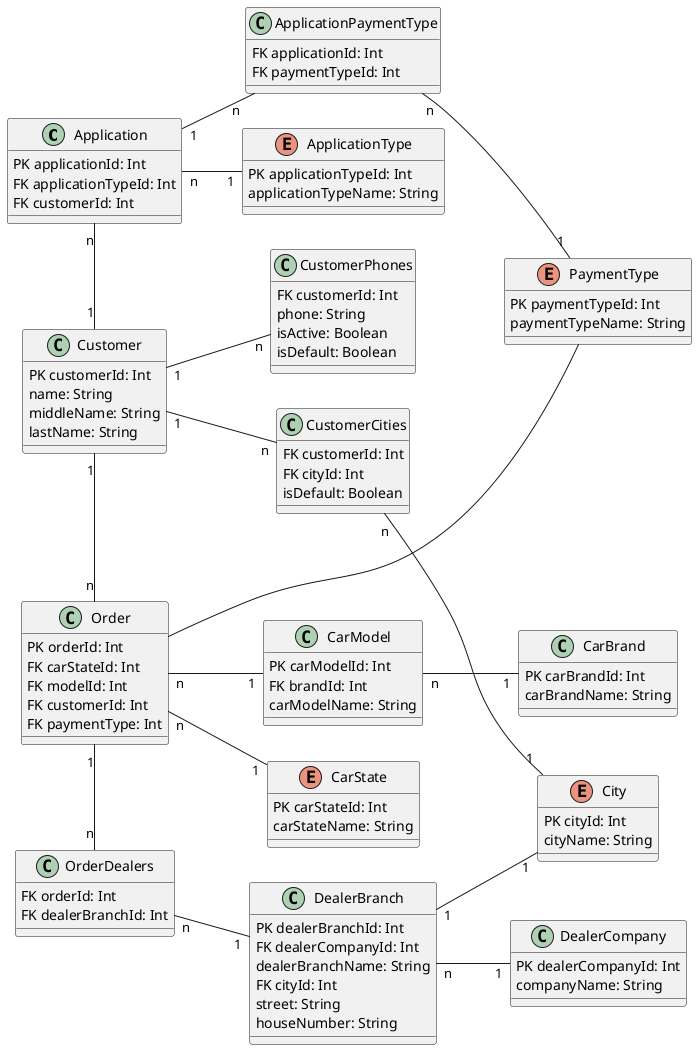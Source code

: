 @startuml Автоспот: физическая модель данных заказа

left to right direction

class Application {
    PK applicationId: Int
    FK applicationTypeId: Int
    FK customerId: Int
}

enum ApplicationType {
    PK applicationTypeId: Int
    applicationTypeName: String
}

enum PaymentType {
    PK paymentTypeId: Int
    paymentTypeName: String
}

class ApplicationPaymentType {
    FK applicationId: Int
    FK paymentTypeId: Int
}

class Customer {
    PK customerId: Int
    name: String
    middleName: String
    lastName: String
}

class CustomerPhones {
    FK customerId: Int
    phone: String
    isActive: Boolean
    isDefault: Boolean
}

class CustomerCities {
    FK customerId: Int
    FK cityId: Int
    isDefault: Boolean
}

enum City {
    PK cityId: Int
    cityName: String
}

class Order {
    PK orderId: Int
    FK carStateId: Int
    FK modelId: Int
    FK customerId: Int
    FK paymentType: Int 
}

enum CarState {
    PK carStateId: Int
    carStateName: String
}

class CarBrand {
    PK carBrandId: Int
    carBrandName: String
}

class CarModel {
    PK carModelId: Int
    FK brandId: Int
    carModelName: String
}

class OrderDealers {
    FK orderId: Int
    FK dealerBranchId: Int
}

class DealerCompany {
    PK dealerCompanyId: Int
    companyName: String
}

class DealerBranch {
    PK dealerBranchId: Int
    FK dealerCompanyId: Int
    dealerBranchName: String
    FK cityId: Int
    street: String
    houseNumber: String
}

Application "n" -- "1" ApplicationType
Application "1" -- "n" ApplicationPaymentType
ApplicationPaymentType "n" -- "1" PaymentType
Application "n" --right-- "1" Customer
Customer "1" -- "n" CustomerPhones
Customer "1" -- "n" CustomerCities
CustomerCities "n" -- "1" City
Customer "1" -right- "n" Order
Order "n" -- "1" CarState
Order "n" -- "1" CarModel
CarBrand "1" -up- "n" CarModel
Order "1" -right- "n" OrderDealers
OrderDealers "n" -- "1" DealerBranch
DealerBranch "n" -- "1" DealerCompany
DealerBranch "1" -- "1" City
Order -- PaymentType

@enduml